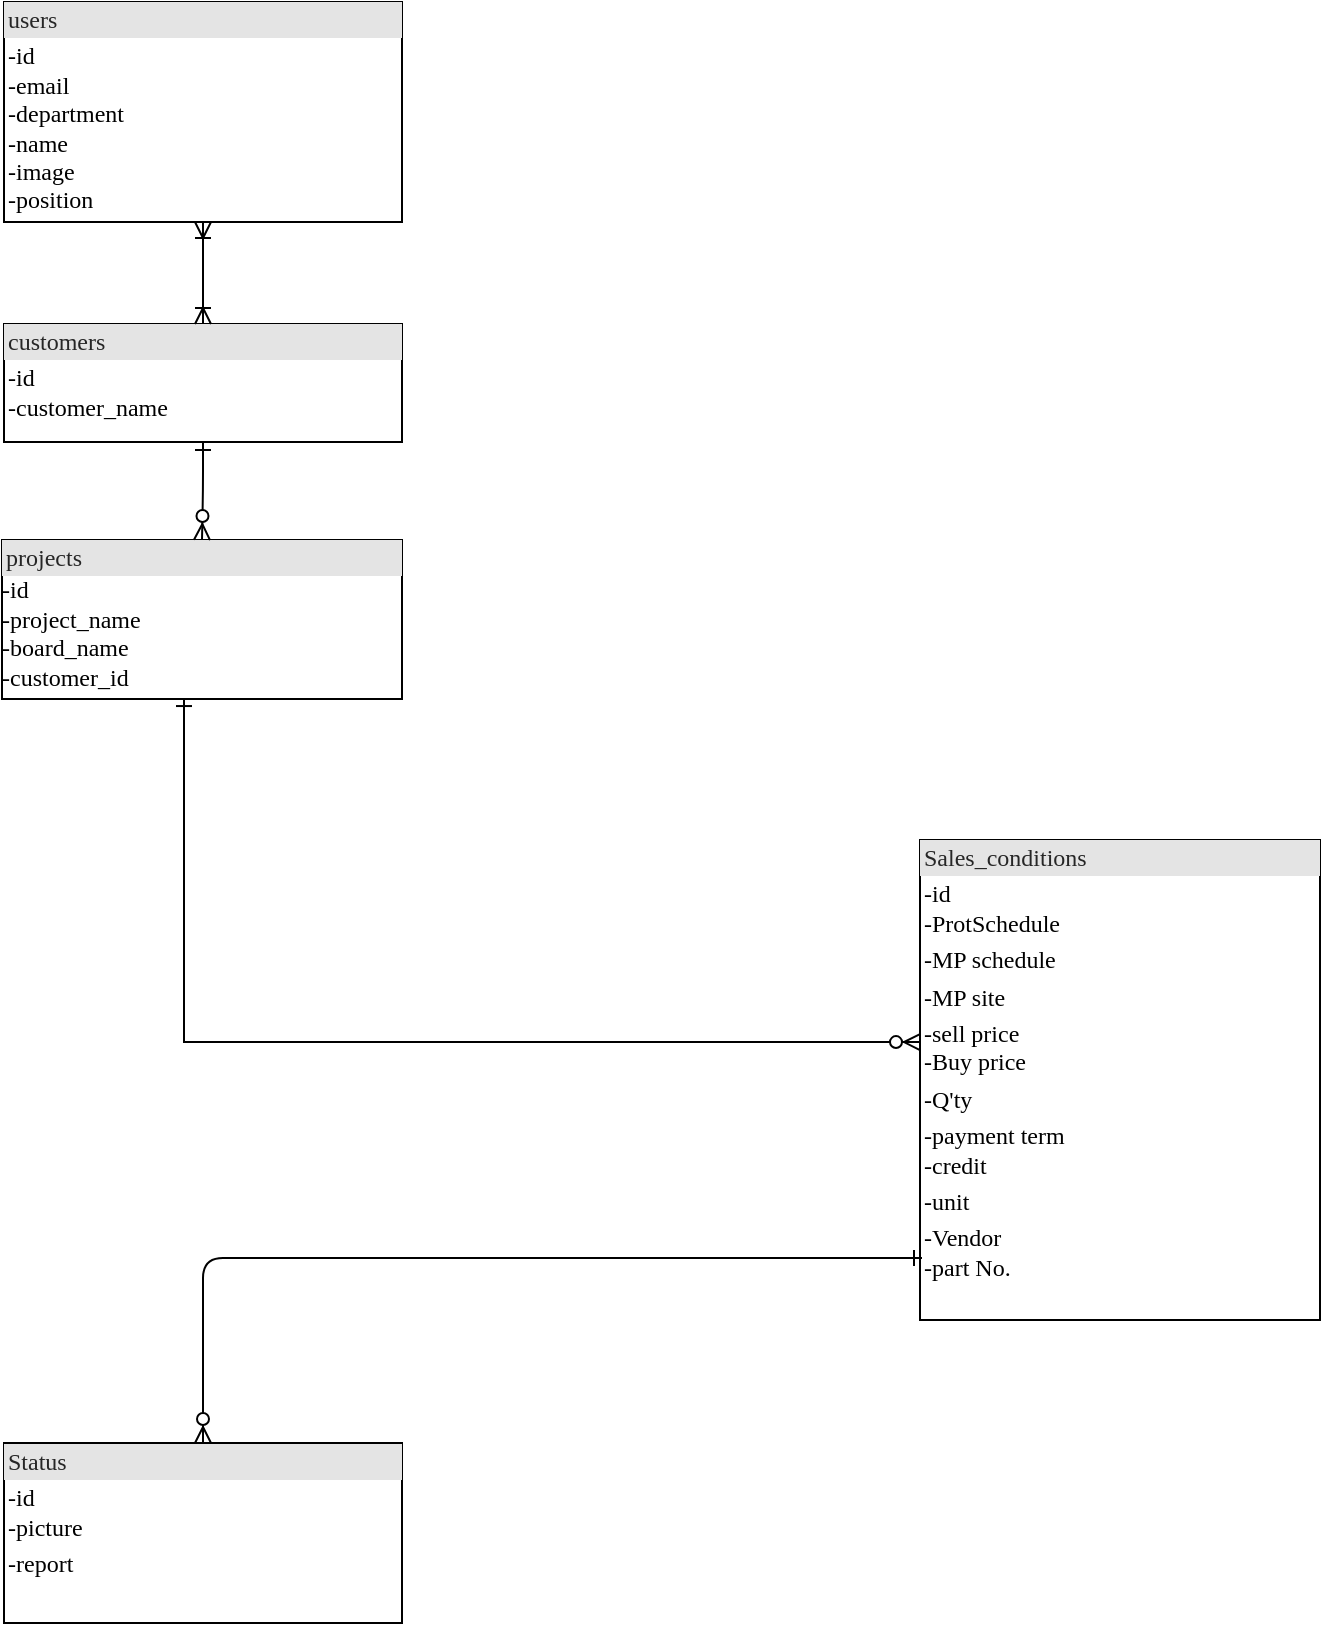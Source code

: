 <mxfile version="14.2.4" type="embed">
    <diagram id="OyqhmuaWjRYVm3ytvNhC" name="ページ1">
        <mxGraphModel dx="1078" dy="443" grid="1" gridSize="10" guides="1" tooltips="1" connect="1" arrows="1" fold="1" page="1" pageScale="1" pageWidth="827" pageHeight="1169" math="0" shadow="0">
            <root>
                <mxCell id="0"/>
                <mxCell id="1" parent="0"/>
                <mxCell id="2" value="&lt;div style=&quot;box-sizing: border-box ; width: 100% ; background: #e4e4e4 ; padding: 2px&quot;&gt;&lt;font color=&quot;#262626&quot;&gt;users&lt;/font&gt;&lt;/div&gt;&lt;table style=&quot;width: 100% ; font-size: 1em&quot; cellpadding=&quot;2&quot; cellspacing=&quot;0&quot;&gt;&lt;tbody&gt;&lt;tr&gt;&lt;td&gt;-id&lt;br&gt;-email&lt;br&gt;-department&lt;br&gt;-name&lt;br&gt;-image&lt;br&gt;-position&lt;/td&gt;&lt;/tr&gt;&lt;tr&gt;&lt;td&gt;&lt;br&gt;&lt;/td&gt;&lt;/tr&gt;&lt;tr&gt;&lt;td&gt;&lt;br&gt;&lt;/td&gt;&lt;/tr&gt;&lt;/tbody&gt;&lt;/table&gt;" style="verticalAlign=top;align=left;overflow=fill;html=1;rounded=0;shadow=0;comic=0;labelBackgroundColor=none;strokeWidth=1;fontFamily=Verdana;fontSize=12" vertex="1" parent="1">
                    <mxGeometry x="121" y="11" width="199" height="110" as="geometry"/>
                </mxCell>
                <mxCell id="3" value="&lt;div style=&quot;box-sizing: border-box ; width: 100% ; background: #e4e4e4 ; padding: 2px&quot;&gt;&lt;font color=&quot;#262626&quot;&gt;Status&lt;/font&gt;&lt;/div&gt;&lt;table style=&quot;width: 100% ; font-size: 1em&quot; cellpadding=&quot;2&quot; cellspacing=&quot;0&quot;&gt;&lt;tbody&gt;&lt;tr&gt;&lt;td&gt;-id&lt;br&gt;-picture&lt;/td&gt;&lt;/tr&gt;&lt;tr&gt;&lt;td&gt;-report&lt;/td&gt;&lt;/tr&gt;&lt;tr&gt;&lt;td&gt;&lt;/td&gt;&lt;/tr&gt;&lt;/tbody&gt;&lt;/table&gt;" style="verticalAlign=top;align=left;overflow=fill;html=1;rounded=0;shadow=0;comic=0;labelBackgroundColor=none;strokeWidth=1;fontFamily=Verdana;fontSize=12" vertex="1" parent="1">
                    <mxGeometry x="121" y="731.5" width="199" height="90" as="geometry"/>
                </mxCell>
                <mxCell id="4" value="&lt;div style=&quot;box-sizing: border-box ; width: 100% ; background: #e4e4e4 ; padding: 2px&quot;&gt;&lt;font color=&quot;#262626&quot;&gt;projects&amp;nbsp;&lt;/font&gt;&lt;/div&gt;-id&lt;br&gt;-project_name&lt;br&gt;-board_name&lt;br&gt;-customer_id&lt;br&gt;&lt;table style=&quot;width: 100% ; font-size: 1em&quot; cellpadding=&quot;2&quot; cellspacing=&quot;0&quot;&gt;&lt;tbody&gt;&lt;tr&gt;&lt;/tr&gt;&lt;tr&gt;&lt;/tr&gt;&lt;/tbody&gt;&lt;/table&gt;" style="verticalAlign=top;align=left;overflow=fill;html=1;rounded=0;shadow=0;comic=0;labelBackgroundColor=none;strokeWidth=1;fontFamily=Verdana;fontSize=12" vertex="1" parent="1">
                    <mxGeometry x="120" y="280" width="200" height="79.5" as="geometry"/>
                </mxCell>
                <mxCell id="5" style="edgeStyle=orthogonalEdgeStyle;html=1;entryX=0.5;entryY=0;labelBackgroundColor=none;startArrow=ERone;endArrow=ERzeroToMany;fontFamily=Verdana;fontSize=12;align=left;startFill=0;endFill=1;" edge="1" parent="1" source="6" target="4">
                    <mxGeometry relative="1" as="geometry"/>
                </mxCell>
                <mxCell id="6" value="&lt;div style=&quot;box-sizing: border-box ; width: 100% ; background: #e4e4e4 ; padding: 2px&quot;&gt;&lt;font color=&quot;#262626&quot;&gt;customers&lt;/font&gt;&lt;/div&gt;&lt;table style=&quot;width: 100% ; font-size: 1em&quot; cellpadding=&quot;2&quot; cellspacing=&quot;0&quot;&gt;&lt;tbody&gt;&lt;tr&gt;&lt;td&gt;-id&lt;br&gt;-customer_name&lt;/td&gt;&lt;/tr&gt;&lt;/tbody&gt;&lt;/table&gt;" style="verticalAlign=top;align=left;overflow=fill;html=1;rounded=0;shadow=0;comic=0;labelBackgroundColor=none;strokeWidth=1;fontFamily=Verdana;fontSize=12;" vertex="1" parent="1">
                    <mxGeometry x="121" y="172" width="199" height="59" as="geometry"/>
                </mxCell>
                <mxCell id="7" value="&lt;div style=&quot;box-sizing: border-box ; width: 100% ; background: #e4e4e4 ; padding: 2px&quot;&gt;&lt;font color=&quot;#262626&quot;&gt;Sales_conditions&lt;/font&gt;&lt;/div&gt;&lt;table style=&quot;width: 100% ; font-size: 1em&quot; cellpadding=&quot;2&quot; cellspacing=&quot;0&quot;&gt;&lt;tbody&gt;&lt;tr&gt;&lt;td&gt;-id&lt;br&gt;-ProtSchedule&lt;/td&gt;&lt;/tr&gt;&lt;tr&gt;&lt;td&gt;-MP schedule&lt;/td&gt;&lt;/tr&gt;&lt;tr&gt;&lt;td&gt;-MP site&lt;/td&gt;&lt;/tr&gt;&lt;tr&gt;&lt;td&gt;-sell price&lt;br&gt;-Buy price&lt;/td&gt;&lt;/tr&gt;&lt;tr&gt;&lt;td&gt;-Q'ty&lt;/td&gt;&lt;/tr&gt;&lt;tr&gt;&lt;td&gt;-payment term&lt;br&gt;-credit&lt;/td&gt;&lt;/tr&gt;&lt;tr&gt;&lt;td&gt;-unit&lt;/td&gt;&lt;/tr&gt;&lt;tr&gt;&lt;td&gt;-Vendor&lt;br&gt;-part No.&lt;br&gt;&lt;/td&gt;&lt;/tr&gt;&lt;tr&gt;&lt;td&gt;&lt;/td&gt;&lt;/tr&gt;&lt;/tbody&gt;&lt;/table&gt;" style="verticalAlign=top;align=left;overflow=fill;html=1;rounded=0;shadow=0;comic=0;labelBackgroundColor=none;strokeWidth=1;fontFamily=Verdana;fontSize=12" vertex="1" parent="1">
                    <mxGeometry x="579" y="430" width="200" height="240" as="geometry"/>
                </mxCell>
                <mxCell id="8" value="" style="edgeStyle=orthogonalEdgeStyle;html=1;endArrow=ERoneToMany;startArrow=ERoneToMany;labelBackgroundColor=none;fontFamily=Verdana;fontSize=12;align=left;exitX=0.5;exitY=1;entryX=0.5;entryY=0;startFill=0;" edge="1" parent="1" source="2" target="6">
                    <mxGeometry width="100" height="100" relative="1" as="geometry">
                        <mxPoint x="350" y="301" as="sourcePoint"/>
                        <mxPoint x="450" y="201" as="targetPoint"/>
                    </mxGeometry>
                </mxCell>
                <mxCell id="9" style="edgeStyle=orthogonalEdgeStyle;html=1;labelBackgroundColor=none;startArrow=ERone;endArrow=ERzeroToMany;fontFamily=Verdana;fontSize=12;align=left;startFill=0;endFill=1;entryX=0.5;entryY=0;entryDx=0;entryDy=0;exitX=0.005;exitY=0.871;exitDx=0;exitDy=0;exitPerimeter=0;" edge="1" parent="1" source="7" target="3">
                    <mxGeometry relative="1" as="geometry">
                        <mxPoint x="221" y="620" as="sourcePoint"/>
                        <mxPoint x="241" y="732" as="targetPoint"/>
                        <Array as="points"/>
                    </mxGeometry>
                </mxCell>
                <mxCell id="10" style="edgeStyle=orthogonalEdgeStyle;rounded=0;orthogonalLoop=1;jettySize=auto;html=1;exitX=0.5;exitY=1;exitDx=0;exitDy=0;startArrow=ERzeroToMany;startFill=1;endArrow=ERone;endFill=0;" edge="1" parent="1" source="4" target="4">
                    <mxGeometry relative="1" as="geometry"/>
                </mxCell>
                <mxCell id="12" style="edgeStyle=orthogonalEdgeStyle;rounded=0;orthogonalLoop=1;jettySize=auto;html=1;exitX=0.455;exitY=0.994;exitDx=0;exitDy=0;entryX=0;entryY=0.421;entryDx=0;entryDy=0;startArrow=ERone;startFill=0;endArrow=ERzeroToMany;endFill=1;exitPerimeter=0;entryPerimeter=0;" edge="1" parent="1" source="4" target="7">
                    <mxGeometry relative="1" as="geometry">
                        <mxPoint x="330" y="211.5" as="sourcePoint"/>
                        <mxPoint x="220.5" y="460" as="targetPoint"/>
                    </mxGeometry>
                </mxCell>
            </root>
        </mxGraphModel>
    </diagram>
</mxfile>